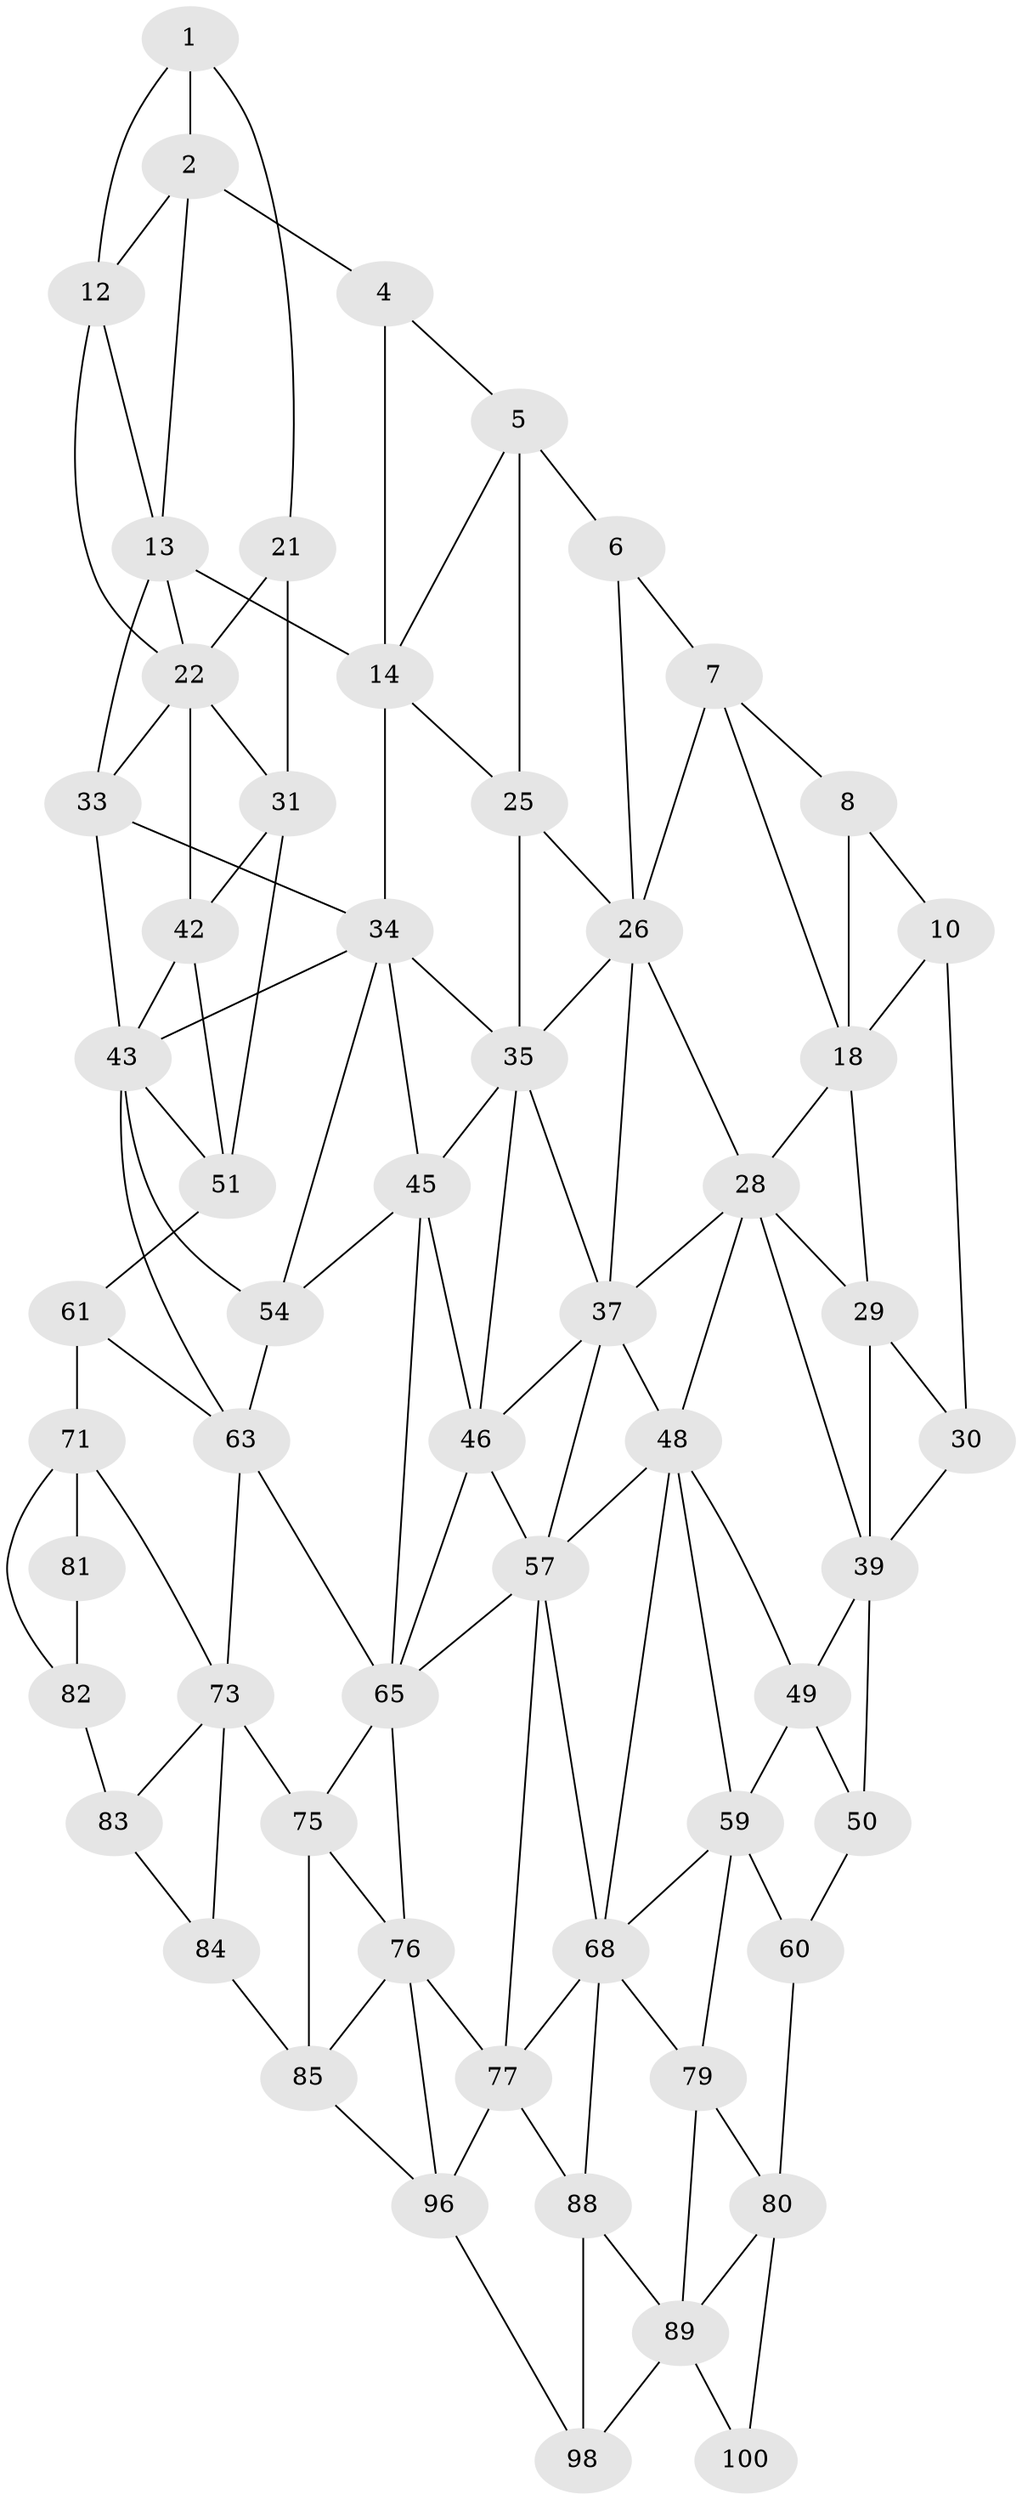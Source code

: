 // original degree distribution, {2: 0.04, 3: 0.32, 4: 0.64}
// Generated by graph-tools (version 1.1) at 2025/11/02/21/25 10:11:12]
// undirected, 58 vertices, 124 edges
graph export_dot {
graph [start="1"]
  node [color=gray90,style=filled];
  1 [super="+11"];
  2 [super="+3"];
  4;
  5 [super="+15"];
  6 [super="+16"];
  7 [super="+17"];
  8 [super="+9"];
  10 [super="+20"];
  12;
  13 [super="+23"];
  14 [super="+24"];
  18 [super="+19"];
  21;
  22 [super="+32"];
  25;
  26 [super="+27"];
  28 [super="+38"];
  29;
  30;
  31 [super="+41"];
  33;
  34 [super="+44"];
  35 [super="+36"];
  37 [super="+47"];
  39 [super="+40"];
  42;
  43 [super="+53"];
  45 [super="+55"];
  46 [super="+56"];
  48 [super="+58"];
  49;
  50;
  51 [super="+52"];
  54;
  57 [super="+67"];
  59 [super="+69"];
  60 [super="+70"];
  61 [super="+62"];
  63 [super="+64"];
  65 [super="+66"];
  68 [super="+78"];
  71 [super="+72"];
  73 [super="+74"];
  75;
  76 [super="+86"];
  77 [super="+87"];
  79;
  80 [super="+90"];
  81 [super="+91"];
  82 [super="+92"];
  83 [super="+93"];
  84 [super="+94"];
  85 [super="+95"];
  88;
  89 [super="+99"];
  96 [super="+97"];
  98;
  100;
  1 -- 2;
  1 -- 12;
  1 -- 21;
  2 -- 12;
  2 -- 4;
  2 -- 13;
  4 -- 14;
  4 -- 5;
  5 -- 6 [weight=2];
  5 -- 25;
  5 -- 14;
  6 -- 7 [weight=2];
  6 -- 26;
  7 -- 8;
  7 -- 18;
  7 -- 26;
  8 -- 18 [weight=2];
  8 -- 10;
  10 -- 30;
  10 -- 18;
  12 -- 22;
  12 -- 13;
  13 -- 14 [weight=2];
  13 -- 33;
  13 -- 22;
  14 -- 25;
  14 -- 34;
  18 -- 28;
  18 -- 29;
  21 -- 31;
  21 -- 22;
  22 -- 33;
  22 -- 42;
  22 -- 31;
  25 -- 35;
  25 -- 26;
  26 -- 35;
  26 -- 28;
  26 -- 37;
  28 -- 29;
  28 -- 48;
  28 -- 37;
  28 -- 39;
  29 -- 39;
  29 -- 30;
  30 -- 39;
  31 -- 42;
  31 -- 51;
  33 -- 43;
  33 -- 34;
  34 -- 35;
  34 -- 43;
  34 -- 45;
  34 -- 54;
  35 -- 45;
  35 -- 37;
  35 -- 46;
  37 -- 48;
  37 -- 57;
  37 -- 46;
  39 -- 49;
  39 -- 50;
  42 -- 43;
  42 -- 51;
  43 -- 54;
  43 -- 63;
  43 -- 51;
  45 -- 46 [weight=2];
  45 -- 65;
  45 -- 54;
  46 -- 65;
  46 -- 57;
  48 -- 49;
  48 -- 57;
  48 -- 59;
  48 -- 68;
  49 -- 59;
  49 -- 50;
  50 -- 60;
  51 -- 61 [weight=2];
  54 -- 63;
  57 -- 68;
  57 -- 77;
  57 -- 65;
  59 -- 60 [weight=2];
  59 -- 68;
  59 -- 79;
  60 -- 80;
  61 -- 71 [weight=2];
  61 -- 63;
  63 -- 73 [weight=2];
  63 -- 65;
  65 -- 75;
  65 -- 76;
  68 -- 88;
  68 -- 77;
  68 -- 79;
  71 -- 81;
  71 -- 73;
  71 -- 82;
  73 -- 83;
  73 -- 75;
  73 -- 84;
  75 -- 85;
  75 -- 76;
  76 -- 77 [weight=2];
  76 -- 96;
  76 -- 85;
  77 -- 88;
  77 -- 96;
  79 -- 89;
  79 -- 80;
  80 -- 89;
  80 -- 100;
  81 -- 82 [weight=2];
  82 -- 83 [weight=2];
  83 -- 84 [weight=2];
  84 -- 85 [weight=2];
  85 -- 96;
  88 -- 98;
  88 -- 89;
  89 -- 98;
  89 -- 100;
  96 -- 98;
}
